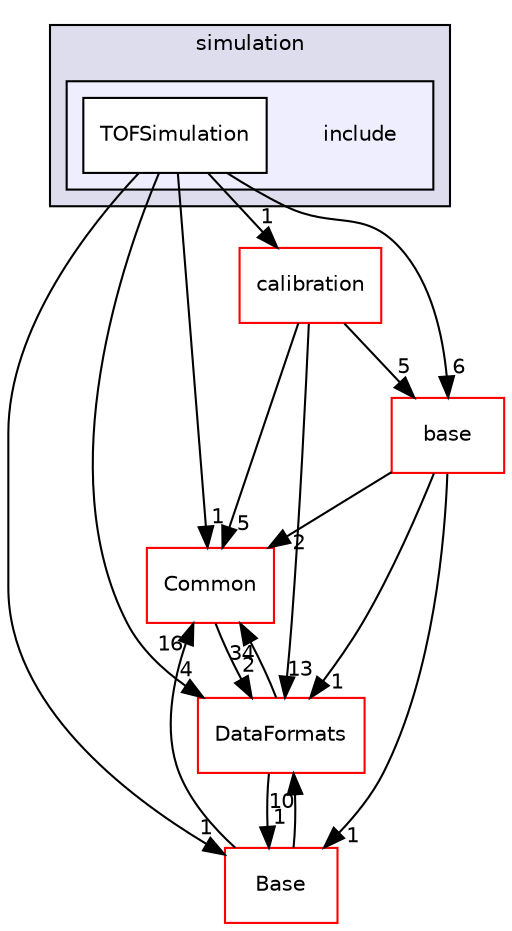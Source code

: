 digraph "/home/travis/build/AliceO2Group/AliceO2/Detectors/TOF/simulation/include" {
  bgcolor=transparent;
  compound=true
  node [ fontsize="10", fontname="Helvetica"];
  edge [ labelfontsize="10", labelfontname="Helvetica"];
  subgraph clusterdir_827012254b0f6cad75d9a7a2745b1aea {
    graph [ bgcolor="#ddddee", pencolor="black", label="simulation" fontname="Helvetica", fontsize="10", URL="dir_827012254b0f6cad75d9a7a2745b1aea.html"]
  subgraph clusterdir_4d55c0327ef0082eaebc074a5f8651c4 {
    graph [ bgcolor="#eeeeff", pencolor="black", label="" URL="dir_4d55c0327ef0082eaebc074a5f8651c4.html"];
    dir_4d55c0327ef0082eaebc074a5f8651c4 [shape=plaintext label="include"];
    dir_05b755f4aad1a591457874b9e4739708 [shape=box label="TOFSimulation" color="black" fillcolor="white" style="filled" URL="dir_05b755f4aad1a591457874b9e4739708.html"];
  }
  }
  dir_7559d374f7e4089a12282edb4b89411f [shape=box label="calibration" color="red" URL="dir_7559d374f7e4089a12282edb4b89411f.html"];
  dir_4ab6b4cc6a7edbff49100e9123df213f [shape=box label="Common" color="red" URL="dir_4ab6b4cc6a7edbff49100e9123df213f.html"];
  dir_37c90836491b695b472bf98d1be8336b [shape=box label="Base" color="red" URL="dir_37c90836491b695b472bf98d1be8336b.html"];
  dir_0189f3ad6abecd72f822a0c3914f12b2 [shape=box label="base" color="red" URL="dir_0189f3ad6abecd72f822a0c3914f12b2.html"];
  dir_2171f7ec022c5423887b07c69b2f5b48 [shape=box label="DataFormats" color="red" URL="dir_2171f7ec022c5423887b07c69b2f5b48.html"];
  dir_7559d374f7e4089a12282edb4b89411f->dir_4ab6b4cc6a7edbff49100e9123df213f [headlabel="5", labeldistance=1.5 headhref="dir_000569_000027.html"];
  dir_7559d374f7e4089a12282edb4b89411f->dir_0189f3ad6abecd72f822a0c3914f12b2 [headlabel="5", labeldistance=1.5 headhref="dir_000569_000133.html"];
  dir_7559d374f7e4089a12282edb4b89411f->dir_2171f7ec022c5423887b07c69b2f5b48 [headlabel="13", labeldistance=1.5 headhref="dir_000569_000076.html"];
  dir_4ab6b4cc6a7edbff49100e9123df213f->dir_2171f7ec022c5423887b07c69b2f5b48 [headlabel="2", labeldistance=1.5 headhref="dir_000027_000076.html"];
  dir_37c90836491b695b472bf98d1be8336b->dir_4ab6b4cc6a7edbff49100e9123df213f [headlabel="16", labeldistance=1.5 headhref="dir_000273_000027.html"];
  dir_37c90836491b695b472bf98d1be8336b->dir_2171f7ec022c5423887b07c69b2f5b48 [headlabel="10", labeldistance=1.5 headhref="dir_000273_000076.html"];
  dir_0189f3ad6abecd72f822a0c3914f12b2->dir_4ab6b4cc6a7edbff49100e9123df213f [headlabel="2", labeldistance=1.5 headhref="dir_000133_000027.html"];
  dir_0189f3ad6abecd72f822a0c3914f12b2->dir_37c90836491b695b472bf98d1be8336b [headlabel="1", labeldistance=1.5 headhref="dir_000133_000273.html"];
  dir_0189f3ad6abecd72f822a0c3914f12b2->dir_2171f7ec022c5423887b07c69b2f5b48 [headlabel="1", labeldistance=1.5 headhref="dir_000133_000076.html"];
  dir_05b755f4aad1a591457874b9e4739708->dir_7559d374f7e4089a12282edb4b89411f [headlabel="1", labeldistance=1.5 headhref="dir_000183_000569.html"];
  dir_05b755f4aad1a591457874b9e4739708->dir_4ab6b4cc6a7edbff49100e9123df213f [headlabel="1", labeldistance=1.5 headhref="dir_000183_000027.html"];
  dir_05b755f4aad1a591457874b9e4739708->dir_37c90836491b695b472bf98d1be8336b [headlabel="1", labeldistance=1.5 headhref="dir_000183_000273.html"];
  dir_05b755f4aad1a591457874b9e4739708->dir_0189f3ad6abecd72f822a0c3914f12b2 [headlabel="6", labeldistance=1.5 headhref="dir_000183_000133.html"];
  dir_05b755f4aad1a591457874b9e4739708->dir_2171f7ec022c5423887b07c69b2f5b48 [headlabel="4", labeldistance=1.5 headhref="dir_000183_000076.html"];
  dir_2171f7ec022c5423887b07c69b2f5b48->dir_4ab6b4cc6a7edbff49100e9123df213f [headlabel="34", labeldistance=1.5 headhref="dir_000076_000027.html"];
  dir_2171f7ec022c5423887b07c69b2f5b48->dir_37c90836491b695b472bf98d1be8336b [headlabel="1", labeldistance=1.5 headhref="dir_000076_000273.html"];
}
